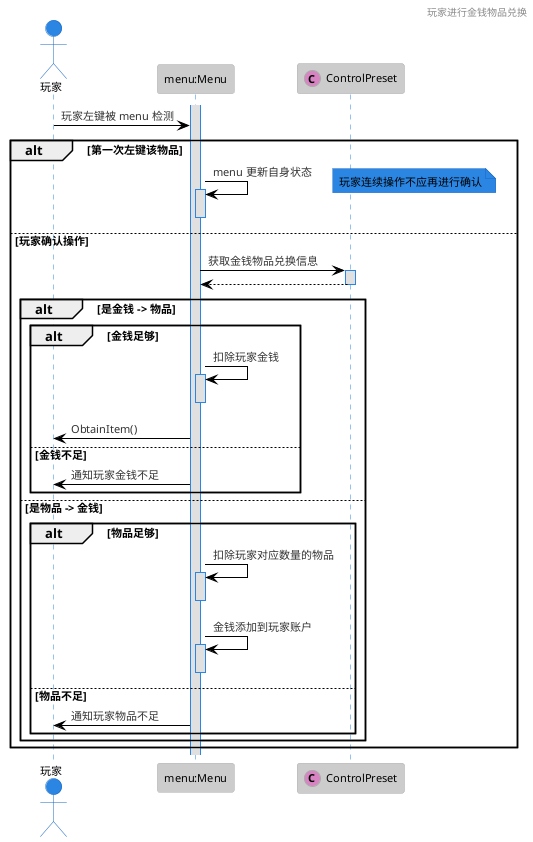 @startuml sequence diagram
!theme reddress-lightblue

header 玩家进行金钱物品兑换

actor 玩家 as player
participant "menu:Menu" as Menu
participant ControlPreset <<(C, #d884c3)>>

activate Menu
player -> Menu : 玩家左键被 menu 检测
alt 第一次左键该物品
   Menu -> Menu : menu 更新自身状态
   note right
      玩家连续操作不应再进行确认
   end note
   activate Menu
   deactivate Menu
else 玩家确认操作
   Menu -> ControlPreset : 获取金钱物品兑换信息
   activate ControlPreset
   Menu <-- ControlPreset
   deactivate ControlPreset
   alt 是金钱 -> 物品
      alt 金钱足够
         Menu -> Menu : 扣除玩家金钱
         activate Menu
         deactivate Menu
         player <- Menu : ObtainItem()
      else 金钱不足
         Menu -> player : 通知玩家金钱不足
      end
   else 是物品 -> 金钱
      alt 物品足够
         Menu -> Menu : 扣除玩家对应数量的物品
         activate Menu
         deactivate Menu
         Menu -> Menu : 金钱添加到玩家账户
         activate Menu
         deactivate Menu
      else 物品不足
         Menu -> player : 通知玩家物品不足
      end
   end
end

@enduml